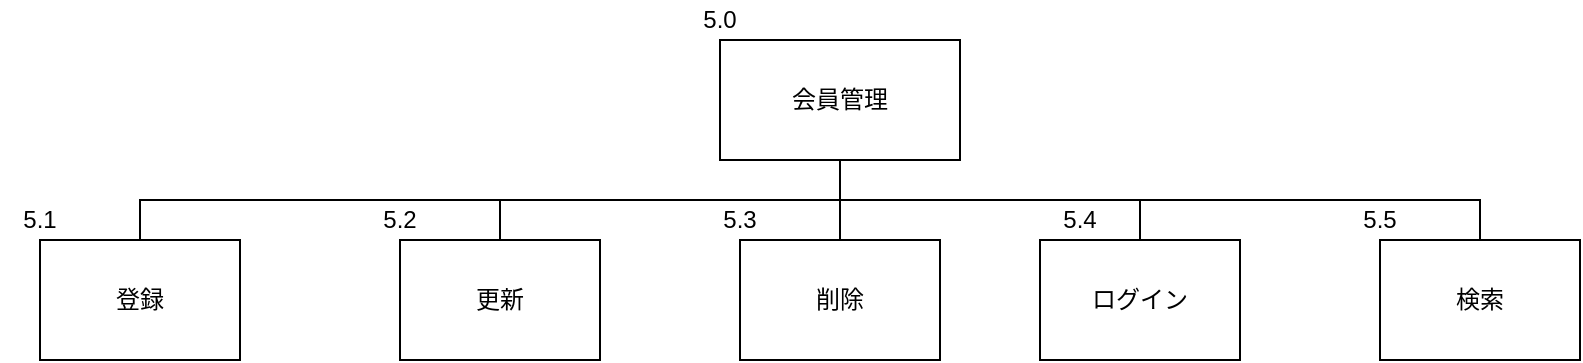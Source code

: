 <mxfile version="12.1.7" type="device" pages="1"><diagram id="cyxLLKWVZZBdAbT0iKyg" name="Page-1"><mxGraphModel dx="1312" dy="792" grid="1" gridSize="10" guides="1" tooltips="1" connect="1" arrows="1" fold="1" page="1" pageScale="1" pageWidth="827" pageHeight="1169" math="0" shadow="0"><root><mxCell id="0"/><mxCell id="1" parent="0"/><UserObject label="&lt;font style=&quot;vertical-align: inherit&quot;&gt;&lt;font style=&quot;vertical-align: inherit&quot;&gt;会員管理&lt;/font&gt;&lt;/font&gt;" treeRoot="1" id="79mPMtDwzNJRkF5vQ5u0-1"><mxCell style="whiteSpace=wrap;html=1;align=center;treeFolding=1;treeMoving=1;container=1;recursiveResize=0;" parent="1" vertex="1"><mxGeometry x="600" y="220" width="120" height="60" as="geometry"/></mxCell></UserObject><mxCell id="79mPMtDwzNJRkF5vQ5u0-3" value="" style="edgeStyle=elbowEdgeStyle;elbow=vertical;startArrow=none;endArrow=none;rounded=0;exitX=0.5;exitY=1;exitDx=0;exitDy=0;" parent="1" source="79mPMtDwzNJRkF5vQ5u0-1" target="79mPMtDwzNJRkF5vQ5u0-8" edge="1"><mxGeometry relative="1" as="geometry"><mxPoint x="580" y="280" as="sourcePoint"/><mxPoint x="650" y="320" as="targetPoint"/></mxGeometry></mxCell><mxCell id="79mPMtDwzNJRkF5vQ5u0-5" value="" style="edgeStyle=elbowEdgeStyle;elbow=vertical;startArrow=none;endArrow=none;rounded=0;exitX=0.5;exitY=1;exitDx=0;exitDy=0;entryX=0.5;entryY=0;entryDx=0;entryDy=0;" parent="1" source="79mPMtDwzNJRkF5vQ5u0-1" target="79mPMtDwzNJRkF5vQ5u0-6" edge="1"><mxGeometry relative="1" as="geometry"><mxPoint x="650" y="300" as="sourcePoint"/><Array as="points"><mxPoint x="720" y="300"/></Array><mxPoint x="790" y="320" as="targetPoint"/></mxGeometry></mxCell><mxCell id="79mPMtDwzNJRkF5vQ5u0-6" value="削除" style="whiteSpace=wrap;html=1;align=center;verticalAlign=middle;container=1;recursiveResize=0;treeFolding=1;treeMoving=1;" parent="1" vertex="1"><mxGeometry x="610" y="320" width="100" height="60" as="geometry"/></mxCell><mxCell id="79mPMtDwzNJRkF5vQ5u0-8" value="更新" style="whiteSpace=wrap;html=1;align=center;verticalAlign=middle;container=1;recursiveResize=0;treeFolding=1;treeMoving=1;" parent="1" vertex="1"><mxGeometry x="440" y="320" width="100" height="60" as="geometry"/></mxCell><mxCell id="79mPMtDwzNJRkF5vQ5u0-10" value="登録" style="whiteSpace=wrap;html=1;align=center;verticalAlign=middle;container=1;recursiveResize=0;treeFolding=1;treeMoving=1;" parent="1" vertex="1"><mxGeometry x="260" y="320" width="100" height="60" as="geometry"/></mxCell><mxCell id="HYPf97q9H6-UX1-FCYSj-3" value="5.1" style="text;html=1;strokeColor=none;fillColor=none;align=center;verticalAlign=middle;whiteSpace=wrap;rounded=0;" parent="79mPMtDwzNJRkF5vQ5u0-10" vertex="1"><mxGeometry x="-20" y="-20" width="40" height="20" as="geometry"/></mxCell><mxCell id="79mPMtDwzNJRkF5vQ5u0-17" value="ログイン" style="whiteSpace=wrap;html=1;align=center;verticalAlign=middle;container=1;recursiveResize=0;treeFolding=1;treeMoving=1;" parent="1" vertex="1"><mxGeometry x="760" y="320" width="100" height="60" as="geometry"/></mxCell><mxCell id="HYPf97q9H6-UX1-FCYSj-2" value="" style="edgeStyle=elbowEdgeStyle;elbow=vertical;startArrow=none;endArrow=none;rounded=0;exitX=0.5;exitY=1;exitDx=0;exitDy=0;" parent="79mPMtDwzNJRkF5vQ5u0-17" source="79mPMtDwzNJRkF5vQ5u0-1" edge="1"><mxGeometry relative="1" as="geometry"><mxPoint x="-160" y="-40" as="sourcePoint"/><Array as="points"><mxPoint x="-20" y="-20"/></Array><mxPoint x="50" as="targetPoint"/></mxGeometry></mxCell><mxCell id="79mPMtDwzNJRkF5vQ5u0-19" value="5.0" style="text;html=1;strokeColor=none;fillColor=none;align=center;verticalAlign=middle;whiteSpace=wrap;rounded=0;" parent="1" vertex="1"><mxGeometry x="580" y="200" width="40" height="20" as="geometry"/></mxCell><mxCell id="HYPf97q9H6-UX1-FCYSj-1" value="" style="edgeStyle=elbowEdgeStyle;elbow=vertical;startArrow=none;endArrow=none;rounded=0;exitX=0.5;exitY=1;exitDx=0;exitDy=0;entryX=0.5;entryY=0;entryDx=0;entryDy=0;" parent="1" source="79mPMtDwzNJRkF5vQ5u0-1" target="79mPMtDwzNJRkF5vQ5u0-10" edge="1"><mxGeometry relative="1" as="geometry"><mxPoint x="430" y="280" as="sourcePoint"/><mxPoint x="500" y="320" as="targetPoint"/></mxGeometry></mxCell><mxCell id="HYPf97q9H6-UX1-FCYSj-4" value="5.2" style="text;html=1;strokeColor=none;fillColor=none;align=center;verticalAlign=middle;whiteSpace=wrap;rounded=0;" parent="1" vertex="1"><mxGeometry x="420" y="300" width="40" height="20" as="geometry"/></mxCell><mxCell id="HYPf97q9H6-UX1-FCYSj-5" value="5.3" style="text;html=1;strokeColor=none;fillColor=none;align=center;verticalAlign=middle;whiteSpace=wrap;rounded=0;" parent="1" vertex="1"><mxGeometry x="590" y="300" width="40" height="20" as="geometry"/></mxCell><mxCell id="HYPf97q9H6-UX1-FCYSj-6" value="5.4" style="text;html=1;strokeColor=none;fillColor=none;align=center;verticalAlign=middle;whiteSpace=wrap;rounded=0;" parent="1" vertex="1"><mxGeometry x="760" y="300" width="40" height="20" as="geometry"/></mxCell><mxCell id="LlKUPRPML3kbuOxabfst-1" value="検索" style="whiteSpace=wrap;html=1;align=center;verticalAlign=middle;container=1;recursiveResize=0;treeFolding=1;treeMoving=1;" vertex="1" parent="1"><mxGeometry x="930" y="320" width="100" height="60" as="geometry"/></mxCell><mxCell id="LlKUPRPML3kbuOxabfst-3" value="5.5" style="text;html=1;strokeColor=none;fillColor=none;align=center;verticalAlign=middle;whiteSpace=wrap;rounded=0;" vertex="1" parent="1"><mxGeometry x="910" y="300" width="40" height="20" as="geometry"/></mxCell><mxCell id="LlKUPRPML3kbuOxabfst-2" value="" style="edgeStyle=elbowEdgeStyle;elbow=vertical;startArrow=none;endArrow=none;rounded=0;exitX=0.5;exitY=1;exitDx=0;exitDy=0;entryX=0.5;entryY=0;entryDx=0;entryDy=0;" edge="1" parent="1" source="79mPMtDwzNJRkF5vQ5u0-1" target="LlKUPRPML3kbuOxabfst-1"><mxGeometry relative="1" as="geometry"><mxPoint x="860" y="280" as="sourcePoint"/><Array as="points"><mxPoint x="1000" y="300"/></Array><mxPoint x="1070" y="320" as="targetPoint"/></mxGeometry></mxCell></root></mxGraphModel></diagram></mxfile>